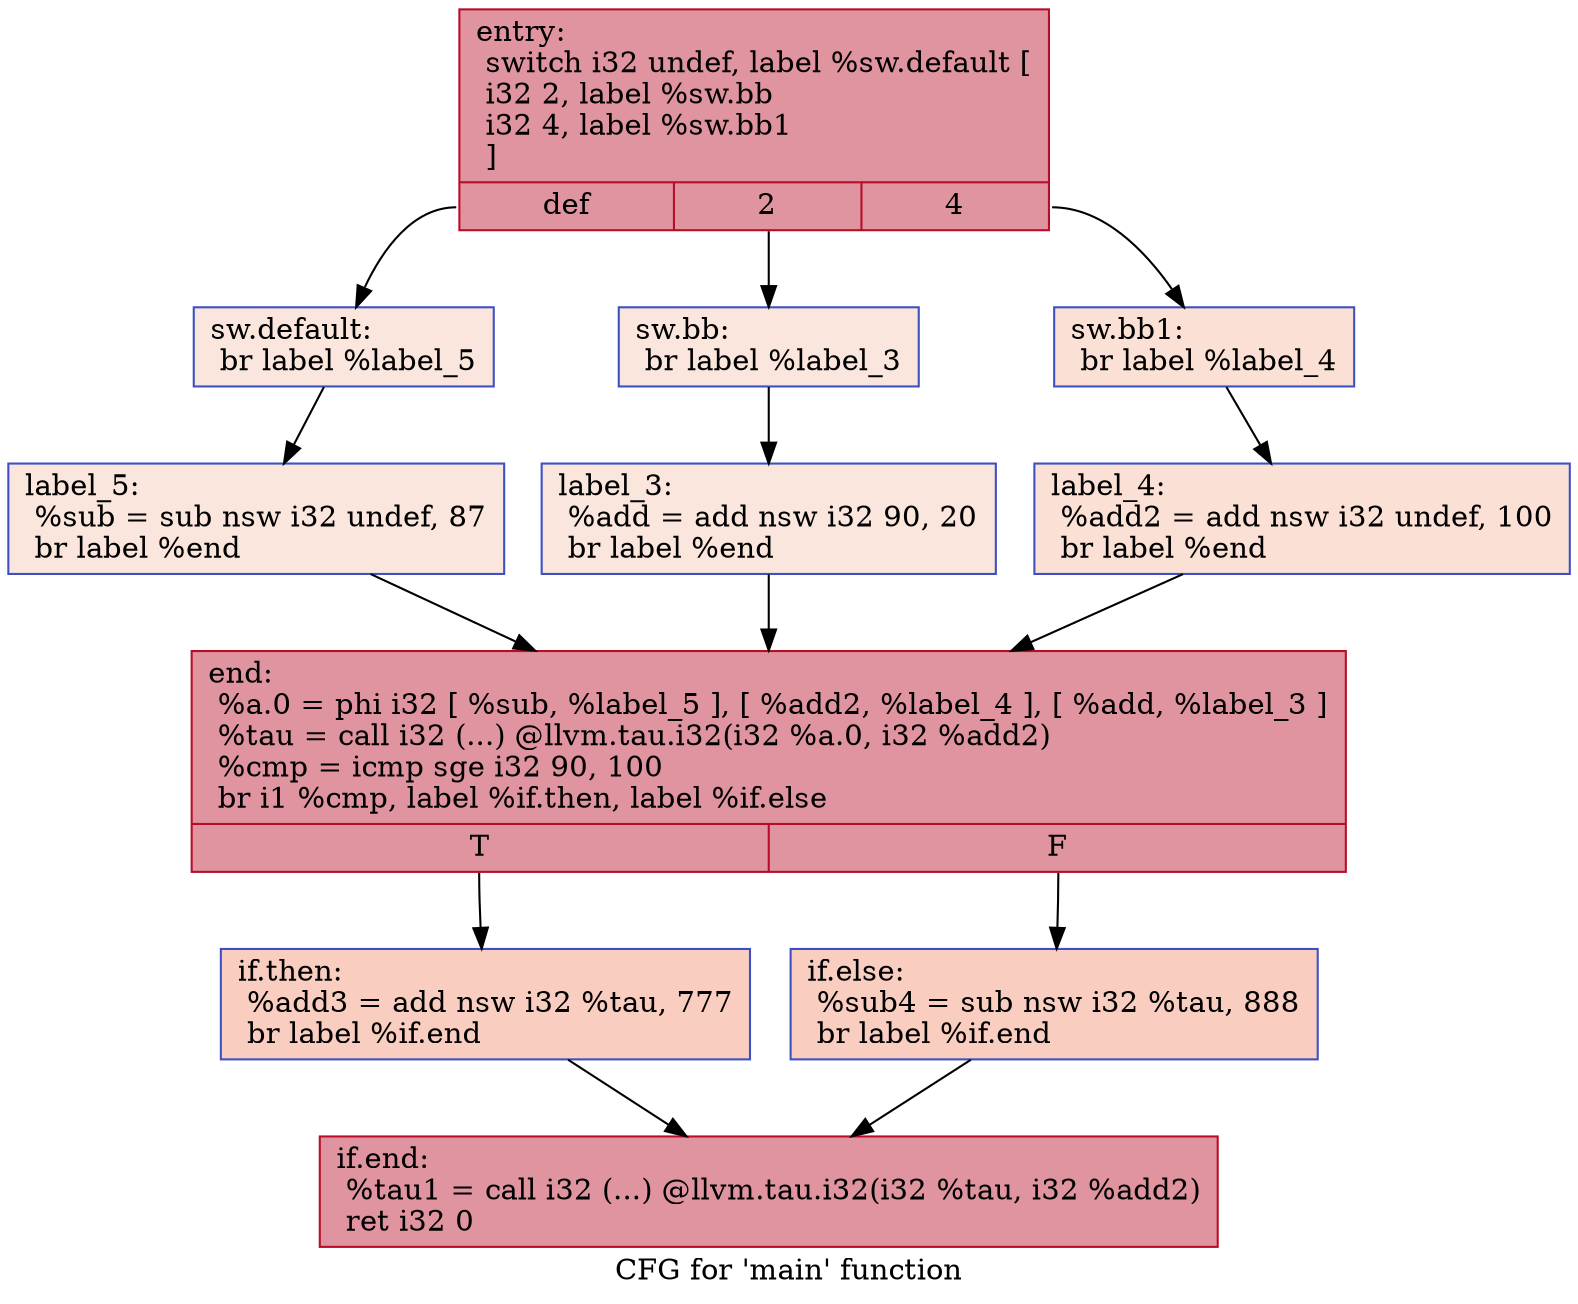 digraph "CFG for 'main' function" {
	label="CFG for 'main' function";

	Node0x557c313aa8c0 [shape=record,color="#b70d28ff", style=filled, fillcolor="#b70d2870",label="{entry:\l  switch i32 undef, label %sw.default [\l    i32 2, label %sw.bb\l    i32 4, label %sw.bb1\l  ]\l|{<s0>def|<s1>2|<s2>4}}"];
	Node0x557c313aa8c0:s0 -> Node0x557c313aae20;
	Node0x557c313aa8c0:s1 -> Node0x557c313aaea0;
	Node0x557c313aa8c0:s2 -> Node0x557c313aaf40;
	Node0x557c313aaea0 [shape=record,color="#3d50c3ff", style=filled, fillcolor="#f3c7b170",label="{sw.bb:                                            \l  br label %label_3\l}"];
	Node0x557c313aaea0 -> Node0x557c313ab0d0;
	Node0x557c313aaf40 [shape=record,color="#3d50c3ff", style=filled, fillcolor="#f7bca170",label="{sw.bb1:                                           \l  br label %label_4\l}"];
	Node0x557c313aaf40 -> Node0x557c313ab1b0;
	Node0x557c313aae20 [shape=record,color="#3d50c3ff", style=filled, fillcolor="#f3c7b170",label="{sw.default:                                       \l  br label %label_5\l}"];
	Node0x557c313aae20 -> Node0x557c313ab290;
	Node0x557c313ab0d0 [shape=record,color="#3d50c3ff", style=filled, fillcolor="#f3c7b170",label="{label_3:                                          \l  %add = add nsw i32 90, 20\l  br label %end\l}"];
	Node0x557c313ab0d0 -> Node0x557c313ab480;
	Node0x557c313ab1b0 [shape=record,color="#3d50c3ff", style=filled, fillcolor="#f7bca170",label="{label_4:                                          \l  %add2 = add nsw i32 undef, 100\l  br label %end\l}"];
	Node0x557c313ab1b0 -> Node0x557c313ab480;
	Node0x557c313ab290 [shape=record,color="#3d50c3ff", style=filled, fillcolor="#f3c7b170",label="{label_5:                                          \l  %sub = sub nsw i32 undef, 87\l  br label %end\l}"];
	Node0x557c313ab290 -> Node0x557c313ab480;
	Node0x557c313ab480 [shape=record,color="#b70d28ff", style=filled, fillcolor="#b70d2870",label="{end:                                              \l  %a.0 = phi i32 [ %sub, %label_5 ], [ %add2, %label_4 ], [ %add, %label_3 ]\l  %tau = call i32 (...) @llvm.tau.i32(i32 %a.0, i32 %add2)\l  %cmp = icmp sge i32 90, 100\l  br i1 %cmp, label %if.then, label %if.else\l|{<s0>T|<s1>F}}"];
	Node0x557c313ab480:s0 -> Node0x557c313abd30;
	Node0x557c313ab480:s1 -> Node0x557c313abda0;
	Node0x557c313abd30 [shape=record,color="#3d50c3ff", style=filled, fillcolor="#f2907270",label="{if.then:                                          \l  %add3 = add nsw i32 %tau, 777\l  br label %if.end\l}"];
	Node0x557c313abd30 -> Node0x557c313abfa0;
	Node0x557c313abda0 [shape=record,color="#3d50c3ff", style=filled, fillcolor="#f2907270",label="{if.else:                                          \l  %sub4 = sub nsw i32 %tau, 888\l  br label %if.end\l}"];
	Node0x557c313abda0 -> Node0x557c313abfa0;
	Node0x557c313abfa0 [shape=record,color="#b70d28ff", style=filled, fillcolor="#b70d2870",label="{if.end:                                           \l  %tau1 = call i32 (...) @llvm.tau.i32(i32 %tau, i32 %add2)\l  ret i32 0\l}"];
}
